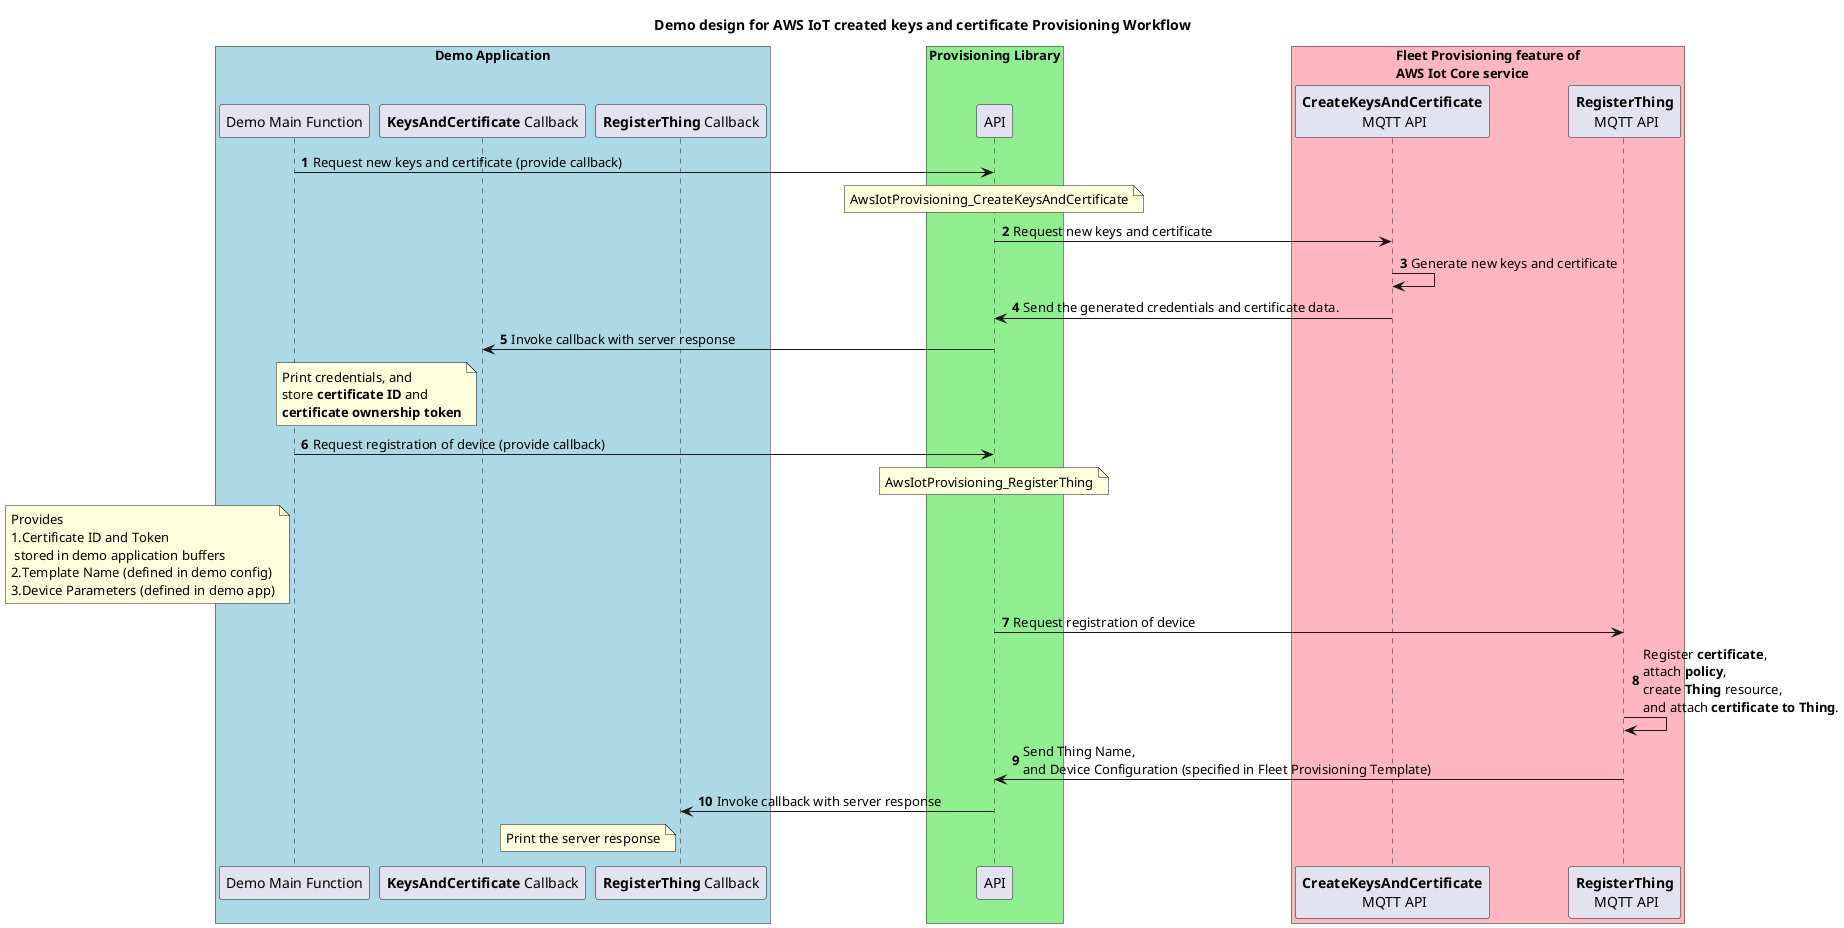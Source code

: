@startuml

title Demo design for AWS IoT created keys and certificate Provisioning Workflow

skinparam classFontSize 8
skinparam classFontName Helvetica
autonumber

box "Demo Application" #LightBlue
    participant "Demo Main Function" as main
    participant "<b>KeysAndCertificate</b> Callback" as keysandcert_callback
    participant "<b>RegisterThing</b> Callback" as registerthing_callback
end box

box "Provisioning Library" #LightGreen
    participant "API" as library
end box

box "Fleet Provisioning feature of\nAWS Iot Core service" #LightPink
    participant "<b>CreateKeysAndCertificate</b>\n MQTT API" as keysandcertapi
    participant "<b>RegisterThing</b>\n MQTT API" as registerthingapi
end box

main -> library: Request new keys and certificate (provide callback)
note over library: AwsIotProvisioning_CreateKeysAndCertificate
library -> keysandcertapi: Request new keys and certificate 
keysandcertapi -> keysandcertapi: Generate new keys and certificate
keysandcertapi -> library: Send the generated credentials and certificate data.
library -> keysandcert_callback: Invoke callback with server response
note left of keysandcert_callback: Print credentials, and \nstore <b>certificate ID</b> and \n<b>certificate ownership token</b>

main -> library: Request registration of device (provide callback)
note over library: AwsIotProvisioning_RegisterThing
note left of main: Provides\n1.Certificate ID and Token\n stored in demo application buffers\n2.Template Name (defined in demo config)\n3.Device Parameters (defined in demo app)
library -> registerthingapi: Request registration of device
registerthingapi -> registerthingapi: Register <b>certificate</b>,\nattach <b>policy</b>,\ncreate <b>Thing</b> resource,\nand attach <b>certificate to Thing</b>.
registerthingapi -> library: Send Thing Name,\nand Device Configuration (specified in Fleet Provisioning Template)
library -> registerthing_callback: Invoke callback with server response
note left of registerthing_callback: Print the server response

@enduml
